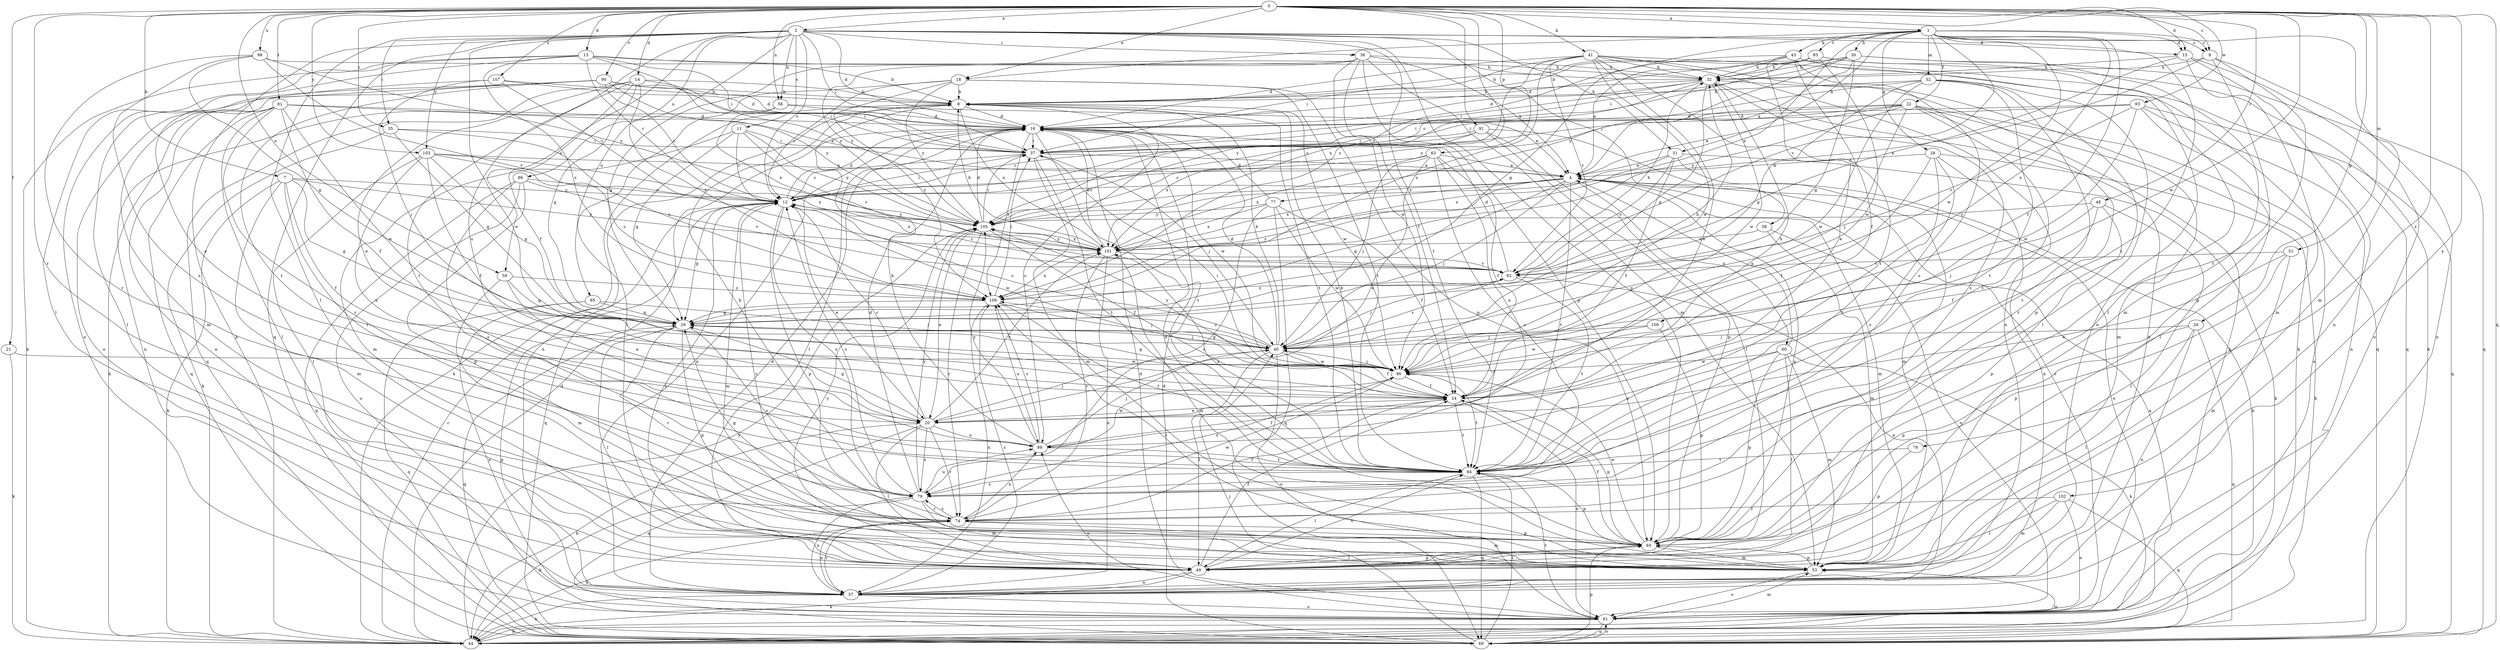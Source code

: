 strict digraph  {
0;
1;
2;
4;
7;
8;
9;
11;
12;
13;
14;
15;
16;
18;
20;
21;
22;
24;
26;
28;
29;
30;
31;
32;
35;
36;
37;
38;
40;
41;
43;
44;
48;
49;
51;
52;
53;
56;
57;
59;
60;
61;
63;
65;
69;
74;
76;
77;
79;
81;
83;
84;
85;
86;
88;
90;
91;
92;
93;
96;
98;
100;
101;
102;
103;
105;
107;
109;
0 -> 1  [label=a];
0 -> 2  [label=a];
0 -> 7  [label=b];
0 -> 9  [label=c];
0 -> 13  [label=d];
0 -> 14  [label=d];
0 -> 15  [label=d];
0 -> 18  [label=e];
0 -> 21  [label=f];
0 -> 26  [label=g];
0 -> 35  [label=i];
0 -> 41  [label=k];
0 -> 48  [label=l];
0 -> 51  [label=m];
0 -> 56  [label=n];
0 -> 59  [label=o];
0 -> 63  [label=p];
0 -> 69  [label=q];
0 -> 74  [label=r];
0 -> 76  [label=s];
0 -> 81  [label=t];
0 -> 90  [label=v];
0 -> 91  [label=v];
0 -> 93  [label=w];
0 -> 96  [label=w];
0 -> 98  [label=x];
0 -> 102  [label=y];
0 -> 103  [label=y];
0 -> 107  [label=z];
0 -> 109  [label=z];
1 -> 9  [label=c];
1 -> 15  [label=d];
1 -> 18  [label=e];
1 -> 22  [label=f];
1 -> 24  [label=f];
1 -> 28  [label=g];
1 -> 29  [label=g];
1 -> 30  [label=h];
1 -> 31  [label=h];
1 -> 43  [label=k];
1 -> 52  [label=m];
1 -> 53  [label=m];
1 -> 83  [label=t];
1 -> 84  [label=t];
1 -> 92  [label=v];
1 -> 96  [label=w];
1 -> 100  [label=x];
1 -> 101  [label=x];
2 -> 9  [label=c];
2 -> 11  [label=c];
2 -> 12  [label=c];
2 -> 15  [label=d];
2 -> 16  [label=d];
2 -> 20  [label=e];
2 -> 31  [label=h];
2 -> 35  [label=i];
2 -> 36  [label=i];
2 -> 37  [label=i];
2 -> 38  [label=j];
2 -> 44  [label=k];
2 -> 49  [label=l];
2 -> 56  [label=n];
2 -> 59  [label=o];
2 -> 65  [label=p];
2 -> 69  [label=q];
2 -> 84  [label=t];
2 -> 85  [label=u];
2 -> 86  [label=u];
2 -> 88  [label=u];
2 -> 103  [label=y];
4 -> 12  [label=c];
4 -> 29  [label=g];
4 -> 40  [label=j];
4 -> 44  [label=k];
4 -> 53  [label=m];
4 -> 60  [label=o];
4 -> 61  [label=o];
4 -> 77  [label=s];
4 -> 84  [label=t];
4 -> 101  [label=x];
4 -> 109  [label=z];
7 -> 12  [label=c];
7 -> 24  [label=f];
7 -> 29  [label=g];
7 -> 44  [label=k];
7 -> 53  [label=m];
7 -> 84  [label=t];
7 -> 101  [label=x];
8 -> 16  [label=d];
8 -> 44  [label=k];
8 -> 57  [label=n];
8 -> 84  [label=t];
8 -> 88  [label=u];
8 -> 96  [label=w];
8 -> 101  [label=x];
9 -> 32  [label=h];
9 -> 61  [label=o];
9 -> 65  [label=p];
9 -> 84  [label=t];
9 -> 101  [label=x];
11 -> 12  [label=c];
11 -> 29  [label=g];
11 -> 37  [label=i];
11 -> 53  [label=m];
11 -> 92  [label=v];
11 -> 105  [label=y];
12 -> 16  [label=d];
12 -> 20  [label=e];
12 -> 29  [label=g];
12 -> 37  [label=i];
12 -> 49  [label=l];
12 -> 53  [label=m];
12 -> 65  [label=p];
12 -> 69  [label=q];
12 -> 79  [label=s];
12 -> 96  [label=w];
12 -> 101  [label=x];
12 -> 105  [label=y];
13 -> 8  [label=b];
13 -> 12  [label=c];
13 -> 32  [label=h];
13 -> 37  [label=i];
13 -> 44  [label=k];
13 -> 49  [label=l];
13 -> 61  [label=o];
13 -> 105  [label=y];
13 -> 109  [label=z];
14 -> 8  [label=b];
14 -> 20  [label=e];
14 -> 24  [label=f];
14 -> 29  [label=g];
14 -> 37  [label=i];
14 -> 69  [label=q];
14 -> 84  [label=t];
14 -> 109  [label=z];
15 -> 32  [label=h];
15 -> 53  [label=m];
15 -> 57  [label=n];
15 -> 61  [label=o];
15 -> 92  [label=v];
16 -> 37  [label=i];
16 -> 49  [label=l];
16 -> 57  [label=n];
16 -> 84  [label=t];
16 -> 96  [label=w];
16 -> 109  [label=z];
18 -> 8  [label=b];
18 -> 12  [label=c];
18 -> 49  [label=l];
18 -> 65  [label=p];
18 -> 84  [label=t];
18 -> 105  [label=y];
18 -> 109  [label=z];
20 -> 12  [label=c];
20 -> 29  [label=g];
20 -> 40  [label=j];
20 -> 44  [label=k];
20 -> 49  [label=l];
20 -> 69  [label=q];
20 -> 74  [label=r];
20 -> 79  [label=s];
20 -> 88  [label=u];
20 -> 101  [label=x];
21 -> 44  [label=k];
21 -> 96  [label=w];
22 -> 4  [label=a];
22 -> 12  [label=c];
22 -> 16  [label=d];
22 -> 37  [label=i];
22 -> 40  [label=j];
22 -> 53  [label=m];
22 -> 61  [label=o];
22 -> 74  [label=r];
22 -> 84  [label=t];
22 -> 105  [label=y];
24 -> 20  [label=e];
24 -> 32  [label=h];
24 -> 37  [label=i];
24 -> 61  [label=o];
24 -> 65  [label=p];
24 -> 84  [label=t];
26 -> 40  [label=j];
26 -> 49  [label=l];
26 -> 57  [label=n];
26 -> 65  [label=p];
26 -> 69  [label=q];
28 -> 4  [label=a];
28 -> 24  [label=f];
28 -> 44  [label=k];
28 -> 57  [label=n];
28 -> 79  [label=s];
28 -> 84  [label=t];
29 -> 40  [label=j];
29 -> 49  [label=l];
29 -> 65  [label=p];
29 -> 69  [label=q];
29 -> 74  [label=r];
29 -> 79  [label=s];
30 -> 4  [label=a];
30 -> 8  [label=b];
30 -> 29  [label=g];
30 -> 32  [label=h];
30 -> 37  [label=i];
30 -> 53  [label=m];
30 -> 69  [label=q];
30 -> 105  [label=y];
31 -> 4  [label=a];
31 -> 24  [label=f];
31 -> 44  [label=k];
31 -> 53  [label=m];
31 -> 92  [label=v];
31 -> 101  [label=x];
32 -> 8  [label=b];
32 -> 16  [label=d];
32 -> 29  [label=g];
32 -> 37  [label=i];
32 -> 57  [label=n];
32 -> 79  [label=s];
32 -> 96  [label=w];
32 -> 105  [label=y];
35 -> 29  [label=g];
35 -> 37  [label=i];
35 -> 44  [label=k];
35 -> 109  [label=z];
36 -> 4  [label=a];
36 -> 24  [label=f];
36 -> 29  [label=g];
36 -> 32  [label=h];
36 -> 53  [label=m];
36 -> 65  [label=p];
36 -> 96  [label=w];
36 -> 105  [label=y];
37 -> 4  [label=a];
37 -> 12  [label=c];
37 -> 40  [label=j];
37 -> 53  [label=m];
37 -> 84  [label=t];
38 -> 53  [label=m];
38 -> 61  [label=o];
38 -> 101  [label=x];
40 -> 8  [label=b];
40 -> 12  [label=c];
40 -> 16  [label=d];
40 -> 24  [label=f];
40 -> 29  [label=g];
40 -> 32  [label=h];
40 -> 49  [label=l];
40 -> 61  [label=o];
40 -> 92  [label=v];
40 -> 96  [label=w];
40 -> 109  [label=z];
41 -> 16  [label=d];
41 -> 20  [label=e];
41 -> 32  [label=h];
41 -> 37  [label=i];
41 -> 44  [label=k];
41 -> 57  [label=n];
41 -> 69  [label=q];
41 -> 84  [label=t];
41 -> 92  [label=v];
41 -> 96  [label=w];
41 -> 101  [label=x];
41 -> 109  [label=z];
43 -> 4  [label=a];
43 -> 20  [label=e];
43 -> 24  [label=f];
43 -> 32  [label=h];
43 -> 57  [label=n];
43 -> 69  [label=q];
43 -> 79  [label=s];
43 -> 105  [label=y];
44 -> 4  [label=a];
44 -> 12  [label=c];
44 -> 16  [label=d];
44 -> 53  [label=m];
44 -> 105  [label=y];
48 -> 24  [label=f];
48 -> 40  [label=j];
48 -> 49  [label=l];
48 -> 65  [label=p];
48 -> 105  [label=y];
49 -> 24  [label=f];
49 -> 44  [label=k];
49 -> 57  [label=n];
49 -> 65  [label=p];
49 -> 84  [label=t];
49 -> 105  [label=y];
51 -> 20  [label=e];
51 -> 53  [label=m];
51 -> 65  [label=p];
51 -> 92  [label=v];
52 -> 8  [label=b];
52 -> 29  [label=g];
52 -> 49  [label=l];
52 -> 65  [label=p];
52 -> 74  [label=r];
52 -> 84  [label=t];
52 -> 96  [label=w];
52 -> 105  [label=y];
53 -> 61  [label=o];
53 -> 65  [label=p];
53 -> 109  [label=z];
56 -> 4  [label=a];
56 -> 16  [label=d];
56 -> 57  [label=n];
56 -> 101  [label=x];
57 -> 16  [label=d];
57 -> 29  [label=g];
57 -> 44  [label=k];
57 -> 61  [label=o];
57 -> 74  [label=r];
57 -> 109  [label=z];
59 -> 20  [label=e];
59 -> 29  [label=g];
59 -> 53  [label=m];
59 -> 109  [label=z];
60 -> 4  [label=a];
60 -> 44  [label=k];
60 -> 49  [label=l];
60 -> 53  [label=m];
60 -> 65  [label=p];
60 -> 88  [label=u];
60 -> 96  [label=w];
61 -> 16  [label=d];
61 -> 32  [label=h];
61 -> 44  [label=k];
61 -> 53  [label=m];
61 -> 69  [label=q];
61 -> 84  [label=t];
61 -> 88  [label=u];
63 -> 4  [label=a];
63 -> 12  [label=c];
63 -> 20  [label=e];
63 -> 24  [label=f];
63 -> 40  [label=j];
63 -> 79  [label=s];
63 -> 88  [label=u];
63 -> 101  [label=x];
65 -> 4  [label=a];
65 -> 12  [label=c];
65 -> 16  [label=d];
65 -> 24  [label=f];
65 -> 49  [label=l];
65 -> 53  [label=m];
65 -> 96  [label=w];
69 -> 16  [label=d];
69 -> 40  [label=j];
69 -> 61  [label=o];
69 -> 65  [label=p];
69 -> 84  [label=t];
74 -> 24  [label=f];
74 -> 29  [label=g];
74 -> 44  [label=k];
74 -> 53  [label=m];
74 -> 57  [label=n];
74 -> 65  [label=p];
74 -> 79  [label=s];
74 -> 88  [label=u];
74 -> 96  [label=w];
76 -> 65  [label=p];
76 -> 84  [label=t];
77 -> 16  [label=d];
77 -> 24  [label=f];
77 -> 69  [label=q];
77 -> 79  [label=s];
77 -> 96  [label=w];
77 -> 101  [label=x];
77 -> 105  [label=y];
79 -> 8  [label=b];
79 -> 12  [label=c];
79 -> 16  [label=d];
79 -> 44  [label=k];
79 -> 53  [label=m];
79 -> 57  [label=n];
79 -> 74  [label=r];
79 -> 88  [label=u];
79 -> 105  [label=y];
81 -> 4  [label=a];
81 -> 16  [label=d];
81 -> 24  [label=f];
81 -> 44  [label=k];
81 -> 49  [label=l];
81 -> 57  [label=n];
81 -> 69  [label=q];
81 -> 74  [label=r];
81 -> 96  [label=w];
83 -> 8  [label=b];
83 -> 12  [label=c];
83 -> 16  [label=d];
83 -> 32  [label=h];
83 -> 44  [label=k];
83 -> 49  [label=l];
83 -> 96  [label=w];
84 -> 8  [label=b];
84 -> 49  [label=l];
84 -> 65  [label=p];
84 -> 69  [label=q];
84 -> 79  [label=s];
84 -> 101  [label=x];
85 -> 29  [label=g];
85 -> 40  [label=j];
85 -> 61  [label=o];
85 -> 69  [label=q];
86 -> 12  [label=c];
86 -> 61  [label=o];
86 -> 65  [label=p];
86 -> 69  [label=q];
86 -> 79  [label=s];
86 -> 92  [label=v];
88 -> 8  [label=b];
88 -> 24  [label=f];
88 -> 40  [label=j];
88 -> 84  [label=t];
88 -> 96  [label=w];
88 -> 105  [label=y];
88 -> 109  [label=z];
90 -> 8  [label=b];
90 -> 12  [label=c];
90 -> 16  [label=d];
90 -> 37  [label=i];
90 -> 49  [label=l];
90 -> 53  [label=m];
90 -> 61  [label=o];
90 -> 84  [label=t];
90 -> 105  [label=y];
91 -> 12  [label=c];
91 -> 37  [label=i];
91 -> 49  [label=l];
91 -> 61  [label=o];
91 -> 65  [label=p];
91 -> 101  [label=x];
92 -> 12  [label=c];
92 -> 16  [label=d];
92 -> 32  [label=h];
92 -> 40  [label=j];
92 -> 57  [label=n];
92 -> 84  [label=t];
92 -> 109  [label=z];
93 -> 16  [label=d];
93 -> 37  [label=i];
93 -> 49  [label=l];
93 -> 57  [label=n];
93 -> 69  [label=q];
93 -> 92  [label=v];
93 -> 96  [label=w];
96 -> 24  [label=f];
96 -> 29  [label=g];
96 -> 40  [label=j];
96 -> 79  [label=s];
96 -> 84  [label=t];
96 -> 105  [label=y];
98 -> 29  [label=g];
98 -> 32  [label=h];
98 -> 74  [label=r];
98 -> 79  [label=s];
98 -> 92  [label=v];
98 -> 105  [label=y];
100 -> 40  [label=j];
100 -> 65  [label=p];
100 -> 96  [label=w];
101 -> 8  [label=b];
101 -> 16  [label=d];
101 -> 53  [label=m];
101 -> 57  [label=n];
101 -> 74  [label=r];
101 -> 92  [label=v];
101 -> 105  [label=y];
102 -> 49  [label=l];
102 -> 53  [label=m];
102 -> 61  [label=o];
102 -> 69  [label=q];
102 -> 74  [label=r];
103 -> 4  [label=a];
103 -> 24  [label=f];
103 -> 29  [label=g];
103 -> 49  [label=l];
103 -> 88  [label=u];
103 -> 101  [label=x];
103 -> 109  [label=z];
105 -> 16  [label=d];
105 -> 20  [label=e];
105 -> 24  [label=f];
105 -> 37  [label=i];
105 -> 74  [label=r];
105 -> 101  [label=x];
107 -> 8  [label=b];
107 -> 12  [label=c];
107 -> 16  [label=d];
107 -> 20  [label=e];
107 -> 40  [label=j];
109 -> 29  [label=g];
109 -> 37  [label=i];
109 -> 40  [label=j];
109 -> 57  [label=n];
109 -> 84  [label=t];
109 -> 88  [label=u];
109 -> 101  [label=x];
}
